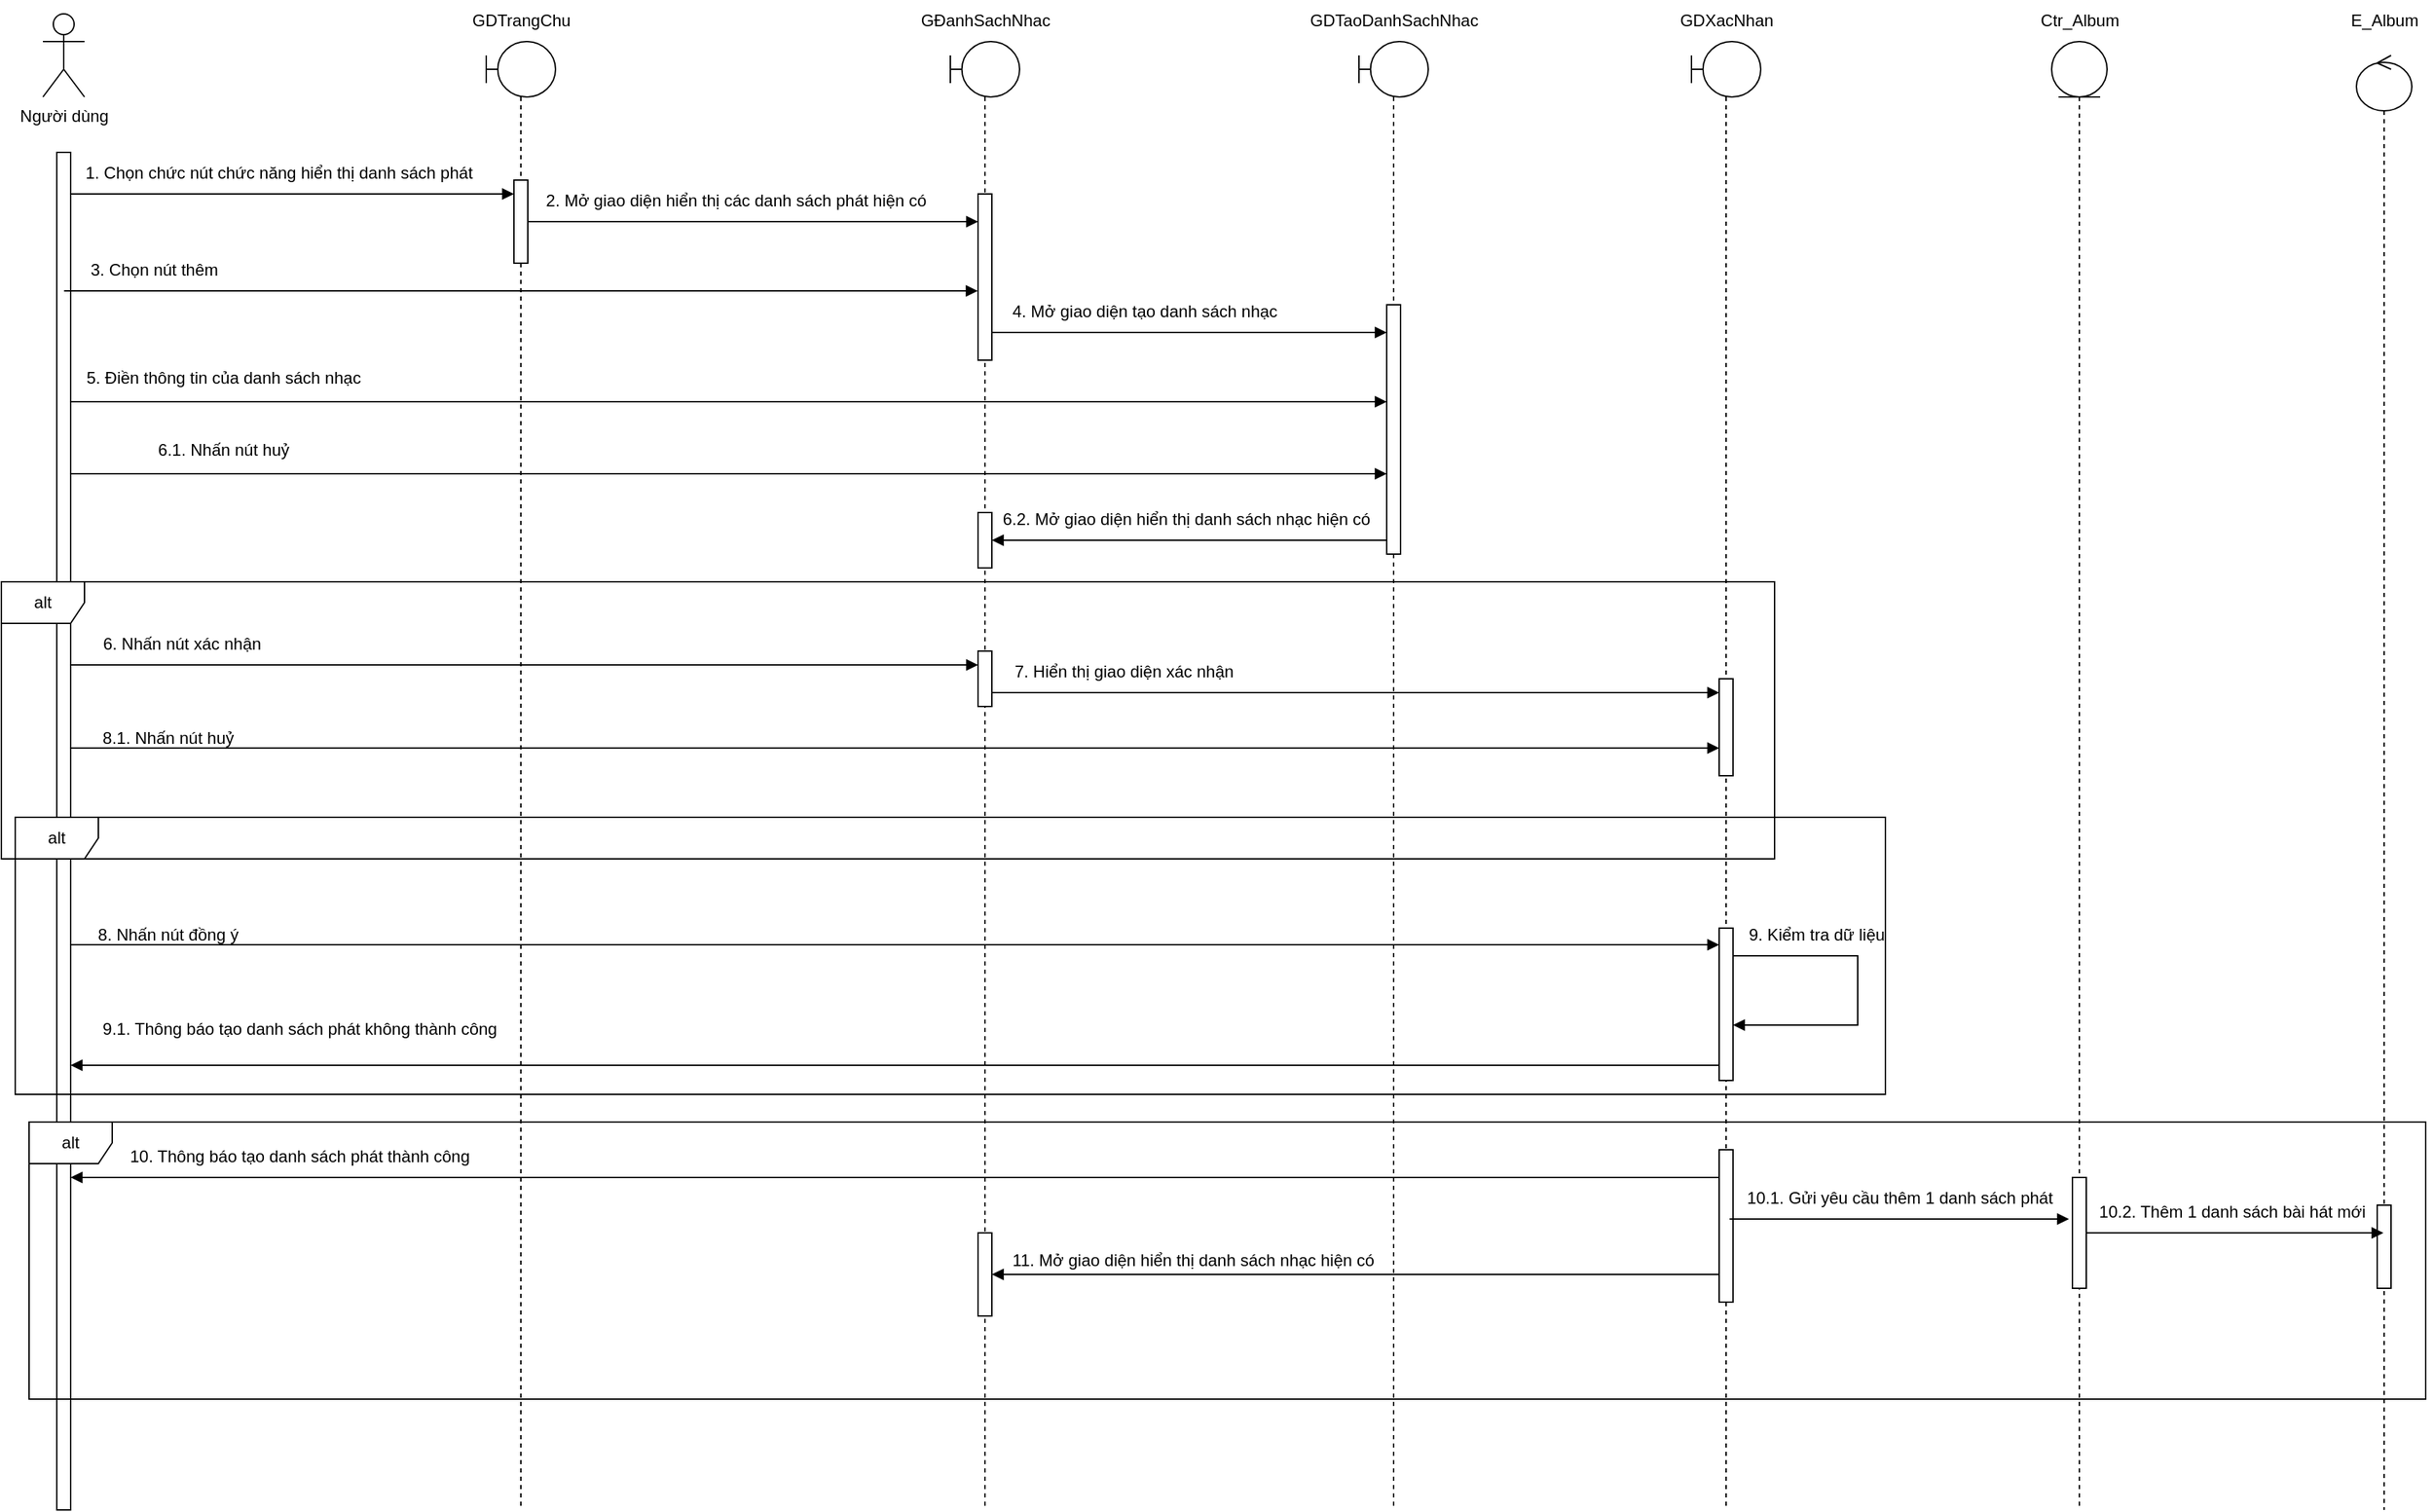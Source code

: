 <mxfile version="28.2.4">
  <diagram name="Page-1" id="Xqczq6wrVTHD9t6NGqef">
    <mxGraphModel grid="1" page="1" gridSize="10" guides="1" tooltips="1" connect="1" arrows="1" fold="1" pageScale="1" pageWidth="850" pageHeight="1100" math="0" shadow="0">
      <root>
        <mxCell id="0" />
        <mxCell id="1" parent="0" />
        <mxCell id="NZcVKmljYOqUlQRNdTdD-1" value="Người dùng" style="shape=umlActor;verticalLabelPosition=bottom;verticalAlign=top;html=1;" vertex="1" parent="1">
          <mxGeometry x="260" y="300" width="30" height="60" as="geometry" />
        </mxCell>
        <mxCell id="NZcVKmljYOqUlQRNdTdD-2" value="" style="html=1;points=[[0,0,0,0,5],[0,1,0,0,-5],[1,0,0,0,5],[1,1,0,0,-5]];perimeter=orthogonalPerimeter;outlineConnect=0;targetShapes=umlLifeline;portConstraint=eastwest;newEdgeStyle={&quot;curved&quot;:0,&quot;rounded&quot;:0};" vertex="1" parent="1">
          <mxGeometry x="270" y="400" width="10" height="980" as="geometry" />
        </mxCell>
        <mxCell id="NZcVKmljYOqUlQRNdTdD-3" value="" style="shape=umlLifeline;perimeter=lifelinePerimeter;whiteSpace=wrap;html=1;container=1;dropTarget=0;collapsible=0;recursiveResize=0;outlineConnect=0;portConstraint=eastwest;newEdgeStyle={&quot;curved&quot;:0,&quot;rounded&quot;:0};participant=umlBoundary;" vertex="1" parent="1">
          <mxGeometry x="580" y="320" width="50" height="1060" as="geometry" />
        </mxCell>
        <mxCell id="NZcVKmljYOqUlQRNdTdD-4" value="" style="html=1;points=[[0,0,0,0,5],[0,1,0,0,-5],[1,0,0,0,5],[1,1,0,0,-5]];perimeter=orthogonalPerimeter;outlineConnect=0;targetShapes=umlLifeline;portConstraint=eastwest;newEdgeStyle={&quot;curved&quot;:0,&quot;rounded&quot;:0};" vertex="1" parent="NZcVKmljYOqUlQRNdTdD-3">
          <mxGeometry x="20" y="100" width="10" height="60" as="geometry" />
        </mxCell>
        <mxCell id="NZcVKmljYOqUlQRNdTdD-5" value="GDTrangChu" style="text;html=1;align=center;verticalAlign=middle;resizable=0;points=[];autosize=1;strokeColor=none;fillColor=none;" vertex="1" parent="1">
          <mxGeometry x="560" y="290" width="90" height="30" as="geometry" />
        </mxCell>
        <mxCell id="NZcVKmljYOqUlQRNdTdD-6" value="" style="endArrow=block;endFill=1;html=1;align=left;verticalAlign=top;rounded=0;" edge="1" parent="1">
          <mxGeometry x="-1" relative="1" as="geometry">
            <mxPoint x="280" y="430" as="sourcePoint" />
            <mxPoint x="600" y="430" as="targetPoint" />
          </mxGeometry>
        </mxCell>
        <mxCell id="NZcVKmljYOqUlQRNdTdD-7" value="1. Chọn chức nút chức năng hiển thị danh sách phát" style="text;html=1;align=center;verticalAlign=middle;resizable=0;points=[];autosize=1;strokeColor=none;fillColor=none;" vertex="1" parent="1">
          <mxGeometry x="280" y="400" width="300" height="30" as="geometry" />
        </mxCell>
        <mxCell id="NZcVKmljYOqUlQRNdTdD-8" value="" style="shape=umlLifeline;perimeter=lifelinePerimeter;whiteSpace=wrap;html=1;container=1;dropTarget=0;collapsible=0;recursiveResize=0;outlineConnect=0;portConstraint=eastwest;newEdgeStyle={&quot;curved&quot;:0,&quot;rounded&quot;:0};participant=umlBoundary;" vertex="1" parent="1">
          <mxGeometry x="915" y="320" width="50" height="1060" as="geometry" />
        </mxCell>
        <mxCell id="NZcVKmljYOqUlQRNdTdD-9" value="" style="html=1;points=[[0,0,0,0,5],[0,1,0,0,-5],[1,0,0,0,5],[1,1,0,0,-5]];perimeter=orthogonalPerimeter;outlineConnect=0;targetShapes=umlLifeline;portConstraint=eastwest;newEdgeStyle={&quot;curved&quot;:0,&quot;rounded&quot;:0};" vertex="1" parent="NZcVKmljYOqUlQRNdTdD-8">
          <mxGeometry x="20" y="110" width="10" height="120" as="geometry" />
        </mxCell>
        <mxCell id="NZcVKmljYOqUlQRNdTdD-10" value="" style="html=1;points=[[0,0,0,0,5],[0,1,0,0,-5],[1,0,0,0,5],[1,1,0,0,-5]];perimeter=orthogonalPerimeter;outlineConnect=0;targetShapes=umlLifeline;portConstraint=eastwest;newEdgeStyle={&quot;curved&quot;:0,&quot;rounded&quot;:0};" vertex="1" parent="NZcVKmljYOqUlQRNdTdD-8">
          <mxGeometry x="20" y="340" width="10" height="40" as="geometry" />
        </mxCell>
        <mxCell id="NZcVKmljYOqUlQRNdTdD-11" value="" style="html=1;points=[[0,0,0,0,5],[0,1,0,0,-5],[1,0,0,0,5],[1,1,0,0,-5]];perimeter=orthogonalPerimeter;outlineConnect=0;targetShapes=umlLifeline;portConstraint=eastwest;newEdgeStyle={&quot;curved&quot;:0,&quot;rounded&quot;:0};" vertex="1" parent="NZcVKmljYOqUlQRNdTdD-8">
          <mxGeometry x="20" y="440" width="10" height="40" as="geometry" />
        </mxCell>
        <mxCell id="NZcVKmljYOqUlQRNdTdD-12" value="GĐanhSachNhac" style="text;html=1;align=center;verticalAlign=middle;resizable=0;points=[];autosize=1;strokeColor=none;fillColor=none;" vertex="1" parent="1">
          <mxGeometry x="880" y="290" width="120" height="30" as="geometry" />
        </mxCell>
        <mxCell id="NZcVKmljYOqUlQRNdTdD-13" value="" style="endArrow=block;endFill=1;html=1;align=left;verticalAlign=top;rounded=0;" edge="1" parent="1" target="NZcVKmljYOqUlQRNdTdD-9">
          <mxGeometry x="-1" relative="1" as="geometry">
            <mxPoint x="610" y="450" as="sourcePoint" />
            <mxPoint x="930" y="450" as="targetPoint" />
          </mxGeometry>
        </mxCell>
        <mxCell id="NZcVKmljYOqUlQRNdTdD-14" value="2. Mở giao diện hiển thị các danh sách phát hiện có" style="text;html=1;align=center;verticalAlign=middle;resizable=0;points=[];autosize=1;strokeColor=none;fillColor=none;" vertex="1" parent="1">
          <mxGeometry x="610" y="420" width="300" height="30" as="geometry" />
        </mxCell>
        <mxCell id="NZcVKmljYOqUlQRNdTdD-15" value="" style="endArrow=block;endFill=1;html=1;align=left;verticalAlign=top;rounded=0;" edge="1" parent="1">
          <mxGeometry x="-1" relative="1" as="geometry">
            <mxPoint x="275.25" y="500" as="sourcePoint" />
            <mxPoint x="934.75" y="500" as="targetPoint" />
          </mxGeometry>
        </mxCell>
        <mxCell id="NZcVKmljYOqUlQRNdTdD-16" value="3. Chọn nút thêm" style="text;html=1;align=center;verticalAlign=middle;resizable=0;points=[];autosize=1;strokeColor=none;fillColor=none;" vertex="1" parent="1">
          <mxGeometry x="280" y="470" width="120" height="30" as="geometry" />
        </mxCell>
        <mxCell id="NZcVKmljYOqUlQRNdTdD-17" value="" style="shape=umlLifeline;perimeter=lifelinePerimeter;whiteSpace=wrap;html=1;container=1;dropTarget=0;collapsible=0;recursiveResize=0;outlineConnect=0;portConstraint=eastwest;newEdgeStyle={&quot;curved&quot;:0,&quot;rounded&quot;:0};participant=umlBoundary;" vertex="1" parent="1">
          <mxGeometry x="1210" y="320" width="50" height="1060" as="geometry" />
        </mxCell>
        <mxCell id="NZcVKmljYOqUlQRNdTdD-18" value="" style="html=1;points=[[0,0,0,0,5],[0,1,0,0,-5],[1,0,0,0,5],[1,1,0,0,-5]];perimeter=orthogonalPerimeter;outlineConnect=0;targetShapes=umlLifeline;portConstraint=eastwest;newEdgeStyle={&quot;curved&quot;:0,&quot;rounded&quot;:0};" vertex="1" parent="NZcVKmljYOqUlQRNdTdD-17">
          <mxGeometry x="20" y="190" width="10" height="180" as="geometry" />
        </mxCell>
        <mxCell id="NZcVKmljYOqUlQRNdTdD-19" value="GDTaoDanhSachNhac" style="text;html=1;align=center;verticalAlign=middle;resizable=0;points=[];autosize=1;strokeColor=none;fillColor=none;" vertex="1" parent="1">
          <mxGeometry x="1165" y="290" width="140" height="30" as="geometry" />
        </mxCell>
        <mxCell id="NZcVKmljYOqUlQRNdTdD-20" value="" style="endArrow=block;endFill=1;html=1;align=left;verticalAlign=top;rounded=0;" edge="1" parent="1" target="NZcVKmljYOqUlQRNdTdD-18">
          <mxGeometry x="-1" relative="1" as="geometry">
            <mxPoint x="945" y="530" as="sourcePoint" />
            <mxPoint x="1210" y="530" as="targetPoint" />
          </mxGeometry>
        </mxCell>
        <mxCell id="NZcVKmljYOqUlQRNdTdD-21" value="4. Mở giao diện tạo danh sách nhạc" style="text;html=1;align=center;verticalAlign=middle;resizable=0;points=[];autosize=1;strokeColor=none;fillColor=none;" vertex="1" parent="1">
          <mxGeometry x="950" y="500" width="210" height="30" as="geometry" />
        </mxCell>
        <mxCell id="NZcVKmljYOqUlQRNdTdD-22" value="" style="endArrow=block;endFill=1;html=1;align=left;verticalAlign=top;rounded=0;" edge="1" parent="1" target="NZcVKmljYOqUlQRNdTdD-18">
          <mxGeometry x="-1" relative="1" as="geometry">
            <mxPoint x="280" y="580" as="sourcePoint" />
            <mxPoint x="939.5" y="580" as="targetPoint" />
          </mxGeometry>
        </mxCell>
        <mxCell id="NZcVKmljYOqUlQRNdTdD-23" value="5. Điền thông tin của danh sách nhạc" style="text;html=1;align=center;verticalAlign=middle;resizable=0;points=[];autosize=1;strokeColor=none;fillColor=none;" vertex="1" parent="1">
          <mxGeometry x="280" y="548" width="220" height="30" as="geometry" />
        </mxCell>
        <mxCell id="NZcVKmljYOqUlQRNdTdD-24" value="" style="endArrow=block;endFill=1;html=1;align=left;verticalAlign=top;rounded=0;" edge="1" parent="1" target="NZcVKmljYOqUlQRNdTdD-18">
          <mxGeometry x="-1" relative="1" as="geometry">
            <mxPoint x="280" y="632" as="sourcePoint" />
            <mxPoint x="1210" y="632" as="targetPoint" />
          </mxGeometry>
        </mxCell>
        <mxCell id="NZcVKmljYOqUlQRNdTdD-25" value="6.1. Nhấn nút huỷ" style="text;html=1;align=center;verticalAlign=middle;resizable=0;points=[];autosize=1;strokeColor=none;fillColor=none;" vertex="1" parent="1">
          <mxGeometry x="330" y="600" width="120" height="30" as="geometry" />
        </mxCell>
        <mxCell id="NZcVKmljYOqUlQRNdTdD-26" value="" style="endArrow=block;endFill=1;html=1;align=left;verticalAlign=top;rounded=0;" edge="1" parent="1" source="NZcVKmljYOqUlQRNdTdD-18" target="NZcVKmljYOqUlQRNdTdD-10">
          <mxGeometry x="-1" relative="1" as="geometry">
            <mxPoint x="1210" y="680" as="sourcePoint" />
            <mxPoint x="945" y="680" as="targetPoint" />
            <Array as="points">
              <mxPoint x="1150" y="680" />
            </Array>
          </mxGeometry>
        </mxCell>
        <mxCell id="NZcVKmljYOqUlQRNdTdD-27" value="6.2. Mở giao diện hiển thị danh sách nhạc hiện có" style="text;html=1;align=center;verticalAlign=middle;resizable=0;points=[];autosize=1;strokeColor=none;fillColor=none;" vertex="1" parent="1">
          <mxGeometry x="940" y="650" width="290" height="30" as="geometry" />
        </mxCell>
        <mxCell id="NZcVKmljYOqUlQRNdTdD-28" value="alt" style="shape=umlFrame;whiteSpace=wrap;html=1;pointerEvents=0;" vertex="1" parent="1">
          <mxGeometry x="230" y="710" width="1280" height="200" as="geometry" />
        </mxCell>
        <mxCell id="NZcVKmljYOqUlQRNdTdD-29" value="" style="endArrow=block;endFill=1;html=1;align=left;verticalAlign=top;rounded=0;" edge="1" parent="1">
          <mxGeometry x="-1" relative="1" as="geometry">
            <mxPoint x="280" y="770" as="sourcePoint" />
            <mxPoint x="935" y="770" as="targetPoint" />
          </mxGeometry>
        </mxCell>
        <mxCell id="NZcVKmljYOqUlQRNdTdD-30" value="6. Nhấn nút xác nhận" style="text;html=1;align=center;verticalAlign=middle;resizable=0;points=[];autosize=1;strokeColor=none;fillColor=none;" vertex="1" parent="1">
          <mxGeometry x="290" y="740" width="140" height="30" as="geometry" />
        </mxCell>
        <mxCell id="NZcVKmljYOqUlQRNdTdD-31" value="" style="shape=umlLifeline;perimeter=lifelinePerimeter;whiteSpace=wrap;html=1;container=1;dropTarget=0;collapsible=0;recursiveResize=0;outlineConnect=0;portConstraint=eastwest;newEdgeStyle={&quot;curved&quot;:0,&quot;rounded&quot;:0};participant=umlBoundary;" vertex="1" parent="1">
          <mxGeometry x="1450" y="320" width="50" height="1060" as="geometry" />
        </mxCell>
        <mxCell id="NZcVKmljYOqUlQRNdTdD-32" value="" style="html=1;points=[[0,0,0,0,5],[0,1,0,0,-5],[1,0,0,0,5],[1,1,0,0,-5]];perimeter=orthogonalPerimeter;outlineConnect=0;targetShapes=umlLifeline;portConstraint=eastwest;newEdgeStyle={&quot;curved&quot;:0,&quot;rounded&quot;:0};" vertex="1" parent="NZcVKmljYOqUlQRNdTdD-31">
          <mxGeometry x="20" y="460" width="10" height="70" as="geometry" />
        </mxCell>
        <mxCell id="NZcVKmljYOqUlQRNdTdD-33" value="" style="html=1;points=[[0,0,0,0,5],[0,1,0,0,-5],[1,0,0,0,5],[1,1,0,0,-5]];perimeter=orthogonalPerimeter;outlineConnect=0;targetShapes=umlLifeline;portConstraint=eastwest;newEdgeStyle={&quot;curved&quot;:0,&quot;rounded&quot;:0};" vertex="1" parent="NZcVKmljYOqUlQRNdTdD-31">
          <mxGeometry x="20" y="800" width="10" height="110" as="geometry" />
        </mxCell>
        <mxCell id="NZcVKmljYOqUlQRNdTdD-34" value="GDXacNhan" style="text;html=1;align=center;verticalAlign=middle;resizable=0;points=[];autosize=1;strokeColor=none;fillColor=none;" vertex="1" parent="1">
          <mxGeometry x="1430" y="290" width="90" height="30" as="geometry" />
        </mxCell>
        <mxCell id="NZcVKmljYOqUlQRNdTdD-35" value="" style="endArrow=block;endFill=1;html=1;align=left;verticalAlign=top;rounded=0;" edge="1" parent="1" target="NZcVKmljYOqUlQRNdTdD-32">
          <mxGeometry x="-1" relative="1" as="geometry">
            <mxPoint x="945" y="790" as="sourcePoint" />
            <mxPoint x="1520" y="790" as="targetPoint" />
          </mxGeometry>
        </mxCell>
        <mxCell id="NZcVKmljYOqUlQRNdTdD-36" value="7. Hiển thị giao diện xác nhận" style="text;html=1;align=center;verticalAlign=middle;resizable=0;points=[];autosize=1;strokeColor=none;fillColor=none;" vertex="1" parent="1">
          <mxGeometry x="950" y="760" width="180" height="30" as="geometry" />
        </mxCell>
        <mxCell id="NZcVKmljYOqUlQRNdTdD-37" value="" style="endArrow=block;endFill=1;html=1;align=left;verticalAlign=top;rounded=0;" edge="1" parent="1" target="NZcVKmljYOqUlQRNdTdD-32">
          <mxGeometry x="-1" relative="1" as="geometry">
            <mxPoint x="280" y="830" as="sourcePoint" />
            <mxPoint x="1520" y="830" as="targetPoint" />
          </mxGeometry>
        </mxCell>
        <mxCell id="NZcVKmljYOqUlQRNdTdD-38" value="8.1. Nhấn nút huỷ" style="text;html=1;align=center;verticalAlign=middle;resizable=0;points=[];autosize=1;strokeColor=none;fillColor=none;" vertex="1" parent="1">
          <mxGeometry x="290" y="808" width="120" height="30" as="geometry" />
        </mxCell>
        <mxCell id="NZcVKmljYOqUlQRNdTdD-39" value="alt" style="shape=umlFrame;whiteSpace=wrap;html=1;pointerEvents=0;" vertex="1" parent="1">
          <mxGeometry x="240" y="880" width="1350" height="200" as="geometry" />
        </mxCell>
        <mxCell id="NZcVKmljYOqUlQRNdTdD-40" value="" style="html=1;points=[[0,0,0,0,5],[0,1,0,0,-5],[1,0,0,0,5],[1,1,0,0,-5]];perimeter=orthogonalPerimeter;outlineConnect=0;targetShapes=umlLifeline;portConstraint=eastwest;newEdgeStyle={&quot;curved&quot;:0,&quot;rounded&quot;:0};" vertex="1" parent="1">
          <mxGeometry x="1470" y="960" width="10" height="110" as="geometry" />
        </mxCell>
        <mxCell id="NZcVKmljYOqUlQRNdTdD-41" value="" style="endArrow=block;endFill=1;html=1;align=left;verticalAlign=top;rounded=0;" edge="1" parent="1">
          <mxGeometry x="-1" relative="1" as="geometry">
            <mxPoint x="280" y="972" as="sourcePoint" />
            <mxPoint x="1470" y="972" as="targetPoint" />
          </mxGeometry>
        </mxCell>
        <mxCell id="NZcVKmljYOqUlQRNdTdD-42" value="8. Nhấn nút đồng ý" style="text;html=1;align=center;verticalAlign=middle;resizable=0;points=[];autosize=1;strokeColor=none;fillColor=none;" vertex="1" parent="1">
          <mxGeometry x="290" y="950" width="120" height="30" as="geometry" />
        </mxCell>
        <mxCell id="NZcVKmljYOqUlQRNdTdD-43" value="" style="endArrow=block;endFill=1;html=1;align=left;verticalAlign=top;rounded=0;" edge="1" parent="1" target="NZcVKmljYOqUlQRNdTdD-40">
          <mxGeometry x="-1" relative="1" as="geometry">
            <mxPoint x="1480" y="980" as="sourcePoint" />
            <mxPoint x="1480" y="1000" as="targetPoint" />
            <Array as="points">
              <mxPoint x="1570" y="980" />
              <mxPoint x="1570" y="1030" />
              <mxPoint x="1530" y="1030" />
            </Array>
          </mxGeometry>
        </mxCell>
        <mxCell id="NZcVKmljYOqUlQRNdTdD-44" value="9. Kiểm tra dữ liệu" style="text;html=1;align=center;verticalAlign=middle;resizable=0;points=[];autosize=1;strokeColor=none;fillColor=none;" vertex="1" parent="1">
          <mxGeometry x="1480" y="950" width="120" height="30" as="geometry" />
        </mxCell>
        <mxCell id="NZcVKmljYOqUlQRNdTdD-45" value="" style="endArrow=block;endFill=1;html=1;align=left;verticalAlign=top;rounded=0;" edge="1" parent="1">
          <mxGeometry x="-1" relative="1" as="geometry">
            <mxPoint x="1470" y="1059" as="sourcePoint" />
            <mxPoint x="280" y="1059" as="targetPoint" />
          </mxGeometry>
        </mxCell>
        <mxCell id="NZcVKmljYOqUlQRNdTdD-46" value="9.1. Thông báo tạo danh sách phát không thành công" style="text;html=1;align=center;verticalAlign=middle;resizable=0;points=[];autosize=1;strokeColor=none;fillColor=none;" vertex="1" parent="1">
          <mxGeometry x="290" y="1018" width="310" height="30" as="geometry" />
        </mxCell>
        <mxCell id="NZcVKmljYOqUlQRNdTdD-47" value="" style="endArrow=block;endFill=1;html=1;align=left;verticalAlign=top;rounded=0;" edge="1" parent="1">
          <mxGeometry x="-1" relative="1" as="geometry">
            <mxPoint x="1470" y="1140" as="sourcePoint" />
            <mxPoint x="280" y="1140" as="targetPoint" />
          </mxGeometry>
        </mxCell>
        <mxCell id="NZcVKmljYOqUlQRNdTdD-48" value="10. Thông báo tạo danh sách phát thành công" style="text;html=1;align=center;verticalAlign=middle;resizable=0;points=[];autosize=1;strokeColor=none;fillColor=none;" vertex="1" parent="1">
          <mxGeometry x="310" y="1110" width="270" height="30" as="geometry" />
        </mxCell>
        <mxCell id="NZcVKmljYOqUlQRNdTdD-49" value="alt" style="shape=umlFrame;whiteSpace=wrap;html=1;pointerEvents=0;" vertex="1" parent="1">
          <mxGeometry x="250" y="1100" width="1730" height="200" as="geometry" />
        </mxCell>
        <mxCell id="NZcVKmljYOqUlQRNdTdD-50" value="" style="shape=umlLifeline;perimeter=lifelinePerimeter;whiteSpace=wrap;html=1;container=1;dropTarget=0;collapsible=0;recursiveResize=0;outlineConnect=0;portConstraint=eastwest;newEdgeStyle={&quot;curved&quot;:0,&quot;rounded&quot;:0};participant=umlEntity;" vertex="1" parent="1">
          <mxGeometry x="1710" y="320" width="40" height="1060" as="geometry" />
        </mxCell>
        <mxCell id="NZcVKmljYOqUlQRNdTdD-51" value="" style="html=1;points=[[0,0,0,0,5],[0,1,0,0,-5],[1,0,0,0,5],[1,1,0,0,-5]];perimeter=orthogonalPerimeter;outlineConnect=0;targetShapes=umlLifeline;portConstraint=eastwest;newEdgeStyle={&quot;curved&quot;:0,&quot;rounded&quot;:0};" vertex="1" parent="NZcVKmljYOqUlQRNdTdD-50">
          <mxGeometry x="15" y="820" width="10" height="80" as="geometry" />
        </mxCell>
        <mxCell id="NZcVKmljYOqUlQRNdTdD-52" value="Ctr_Album" style="text;html=1;align=center;verticalAlign=middle;resizable=0;points=[];autosize=1;strokeColor=none;fillColor=none;" vertex="1" parent="1">
          <mxGeometry x="1690" y="290" width="80" height="30" as="geometry" />
        </mxCell>
        <mxCell id="NZcVKmljYOqUlQRNdTdD-53" value="" style="shape=umlLifeline;perimeter=lifelinePerimeter;whiteSpace=wrap;html=1;container=1;dropTarget=0;collapsible=0;recursiveResize=0;outlineConnect=0;portConstraint=eastwest;newEdgeStyle={&quot;curved&quot;:0,&quot;rounded&quot;:0};participant=umlControl;" vertex="1" parent="1">
          <mxGeometry x="1930" y="330" width="40" height="1050" as="geometry" />
        </mxCell>
        <mxCell id="NZcVKmljYOqUlQRNdTdD-54" value="" style="html=1;points=[[0,0,0,0,5],[0,1,0,0,-5],[1,0,0,0,5],[1,1,0,0,-5]];perimeter=orthogonalPerimeter;outlineConnect=0;targetShapes=umlLifeline;portConstraint=eastwest;newEdgeStyle={&quot;curved&quot;:0,&quot;rounded&quot;:0};" vertex="1" parent="NZcVKmljYOqUlQRNdTdD-53">
          <mxGeometry x="15" y="830" width="10" height="60" as="geometry" />
        </mxCell>
        <mxCell id="NZcVKmljYOqUlQRNdTdD-55" value="E_Album" style="text;html=1;align=center;verticalAlign=middle;resizable=0;points=[];autosize=1;strokeColor=none;fillColor=none;" vertex="1" parent="1">
          <mxGeometry x="1915" y="290" width="70" height="30" as="geometry" />
        </mxCell>
        <mxCell id="NZcVKmljYOqUlQRNdTdD-56" value="" style="endArrow=block;endFill=1;html=1;align=left;verticalAlign=top;rounded=0;" edge="1" parent="1">
          <mxGeometry x="-1" relative="1" as="geometry">
            <mxPoint x="1477.5" y="1170" as="sourcePoint" />
            <mxPoint x="1722.5" y="1170" as="targetPoint" />
          </mxGeometry>
        </mxCell>
        <mxCell id="NZcVKmljYOqUlQRNdTdD-57" value="10.1. Gửi yêu cầu thêm 1 danh sách phát" style="text;html=1;align=center;verticalAlign=middle;resizable=0;points=[];autosize=1;strokeColor=none;fillColor=none;" vertex="1" parent="1">
          <mxGeometry x="1480" y="1140" width="240" height="30" as="geometry" />
        </mxCell>
        <mxCell id="NZcVKmljYOqUlQRNdTdD-58" value="" style="endArrow=block;endFill=1;html=1;align=left;verticalAlign=top;rounded=0;" edge="1" parent="1" source="NZcVKmljYOqUlQRNdTdD-51" target="NZcVKmljYOqUlQRNdTdD-53">
          <mxGeometry x="-1" relative="1" as="geometry">
            <mxPoint x="1740" y="1160" as="sourcePoint" />
            <mxPoint x="2025" y="1160" as="targetPoint" />
          </mxGeometry>
        </mxCell>
        <mxCell id="NZcVKmljYOqUlQRNdTdD-59" value="10.2. Thêm 1 danh sách bài hát mới" style="text;html=1;align=center;verticalAlign=middle;resizable=0;points=[];autosize=1;strokeColor=none;fillColor=none;" vertex="1" parent="1">
          <mxGeometry x="1730" y="1150" width="220" height="30" as="geometry" />
        </mxCell>
        <mxCell id="NZcVKmljYOqUlQRNdTdD-60" value="" style="endArrow=block;endFill=1;html=1;align=left;verticalAlign=top;rounded=0;" edge="1" parent="1">
          <mxGeometry x="-1" relative="1" as="geometry">
            <mxPoint x="1470" y="1210" as="sourcePoint" />
            <mxPoint x="945" y="1210" as="targetPoint" />
          </mxGeometry>
        </mxCell>
        <mxCell id="NZcVKmljYOqUlQRNdTdD-61" value="" style="html=1;points=[[0,0,0,0,5],[0,1,0,0,-5],[1,0,0,0,5],[1,1,0,0,-5]];perimeter=orthogonalPerimeter;outlineConnect=0;targetShapes=umlLifeline;portConstraint=eastwest;newEdgeStyle={&quot;curved&quot;:0,&quot;rounded&quot;:0};" vertex="1" parent="1">
          <mxGeometry x="935" y="1180" width="10" height="60" as="geometry" />
        </mxCell>
        <mxCell id="NZcVKmljYOqUlQRNdTdD-62" value="11. Mở giao diện hiển thị danh sách nhạc hiện có" style="text;html=1;align=center;verticalAlign=middle;resizable=0;points=[];autosize=1;strokeColor=none;fillColor=none;" vertex="1" parent="1">
          <mxGeometry x="950" y="1185" width="280" height="30" as="geometry" />
        </mxCell>
      </root>
    </mxGraphModel>
  </diagram>
</mxfile>
